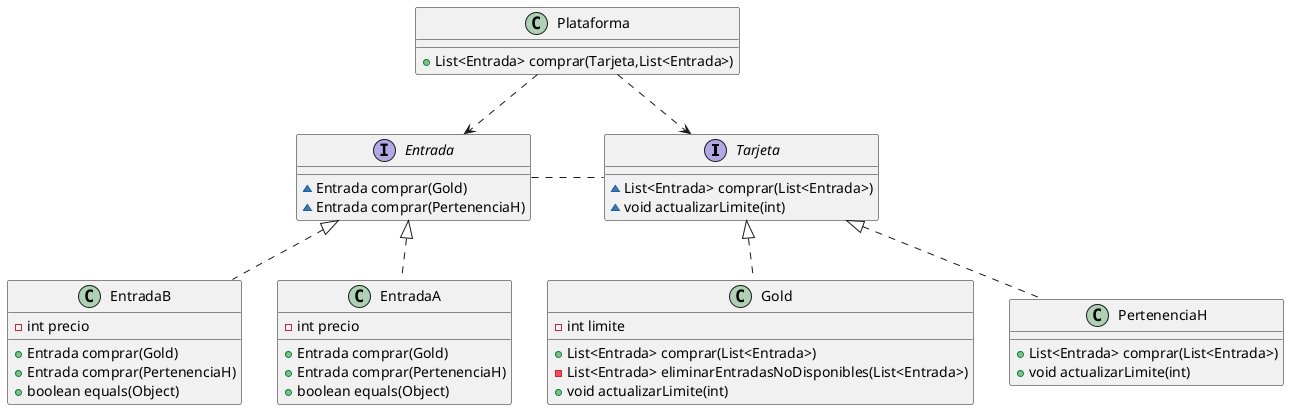 @startuml
interface .Tarjeta {
~ List<Entrada> comprar(List<Entrada>)
~ void actualizarLimite(int)
}

class EntradaB {
- int precio
+ Entrada comprar(Gold)
+ Entrada comprar(PertenenciaH)
+ boolean equals(Object)
}


interface Entrada {
~ Entrada comprar(Gold)
~ Entrada comprar(PertenenciaH)
}

class Plataforma {
+ List<Entrada> comprar(Tarjeta,List<Entrada>)
}

class EntradaA {
- int precio
+ Entrada comprar(Gold)
+ Entrada comprar(PertenenciaH)
+ boolean equals(Object)
}


class Gold {
- int limite
+ List<Entrada> comprar(List<Entrada>)
- List<Entrada> eliminarEntradasNoDisponibles(List<Entrada>)
+ void actualizarLimite(int)
}


class PertenenciaH {
+ List<Entrada> comprar(List<Entrada>)
+ void actualizarLimite(int)
}

Plataforma ..> Tarjeta
Plataforma ..> Entrada
Entrada . Tarjeta
Entrada <|.. EntradaB
Entrada <|.. EntradaA
Tarjeta <|.. Gold
Tarjeta <|.. PertenenciaH
@enduml